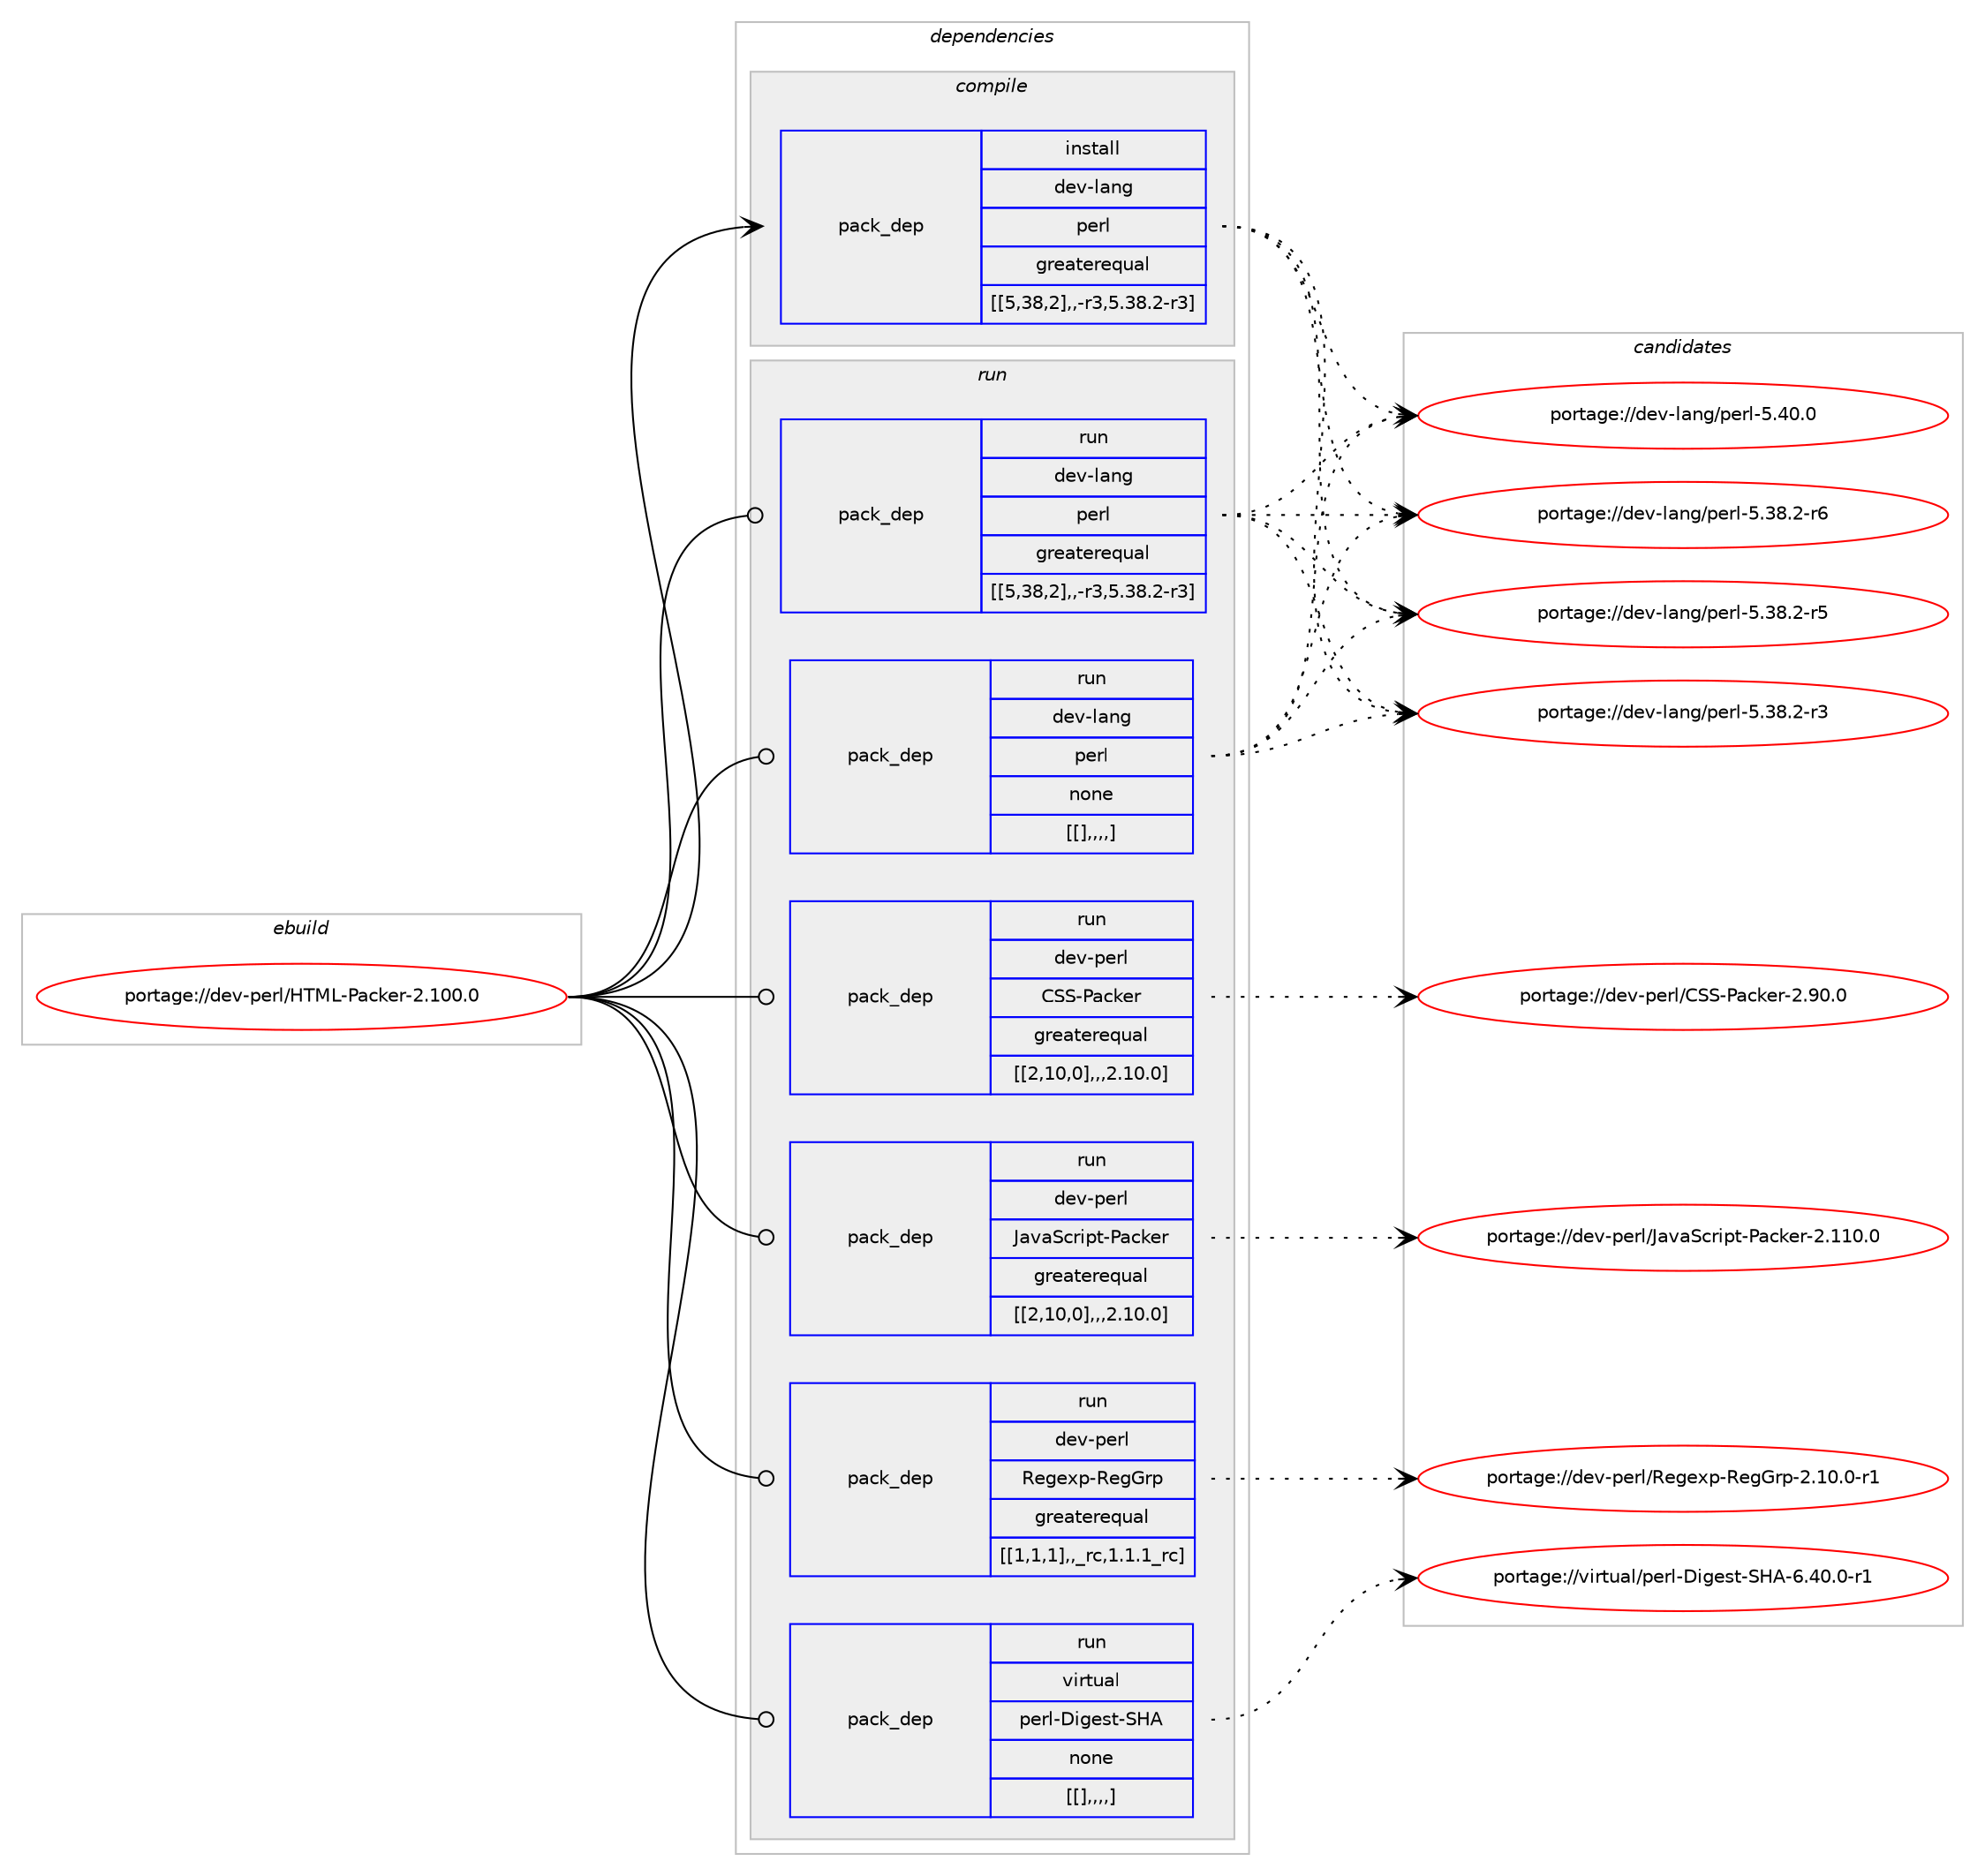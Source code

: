 digraph prolog {

# *************
# Graph options
# *************

newrank=true;
concentrate=true;
compound=true;
graph [rankdir=LR,fontname=Helvetica,fontsize=10,ranksep=1.5];#, ranksep=2.5, nodesep=0.2];
edge  [arrowhead=vee];
node  [fontname=Helvetica,fontsize=10];

# **********
# The ebuild
# **********

subgraph cluster_leftcol {
color=gray;
label=<<i>ebuild</i>>;
id [label="portage://dev-perl/HTML-Packer-2.100.0", color=red, width=4, href="../dev-perl/HTML-Packer-2.100.0.svg"];
}

# ****************
# The dependencies
# ****************

subgraph cluster_midcol {
color=gray;
label=<<i>dependencies</i>>;
subgraph cluster_compile {
fillcolor="#eeeeee";
style=filled;
label=<<i>compile</i>>;
subgraph pack100445 {
dependency132038 [label=<<TABLE BORDER="0" CELLBORDER="1" CELLSPACING="0" CELLPADDING="4" WIDTH="220"><TR><TD ROWSPAN="6" CELLPADDING="30">pack_dep</TD></TR><TR><TD WIDTH="110">install</TD></TR><TR><TD>dev-lang</TD></TR><TR><TD>perl</TD></TR><TR><TD>greaterequal</TD></TR><TR><TD>[[5,38,2],,-r3,5.38.2-r3]</TD></TR></TABLE>>, shape=none, color=blue];
}
id:e -> dependency132038:w [weight=20,style="solid",arrowhead="vee"];
}
subgraph cluster_compileandrun {
fillcolor="#eeeeee";
style=filled;
label=<<i>compile and run</i>>;
}
subgraph cluster_run {
fillcolor="#eeeeee";
style=filled;
label=<<i>run</i>>;
subgraph pack100446 {
dependency132039 [label=<<TABLE BORDER="0" CELLBORDER="1" CELLSPACING="0" CELLPADDING="4" WIDTH="220"><TR><TD ROWSPAN="6" CELLPADDING="30">pack_dep</TD></TR><TR><TD WIDTH="110">run</TD></TR><TR><TD>dev-lang</TD></TR><TR><TD>perl</TD></TR><TR><TD>greaterequal</TD></TR><TR><TD>[[5,38,2],,-r3,5.38.2-r3]</TD></TR></TABLE>>, shape=none, color=blue];
}
id:e -> dependency132039:w [weight=20,style="solid",arrowhead="odot"];
subgraph pack100447 {
dependency132040 [label=<<TABLE BORDER="0" CELLBORDER="1" CELLSPACING="0" CELLPADDING="4" WIDTH="220"><TR><TD ROWSPAN="6" CELLPADDING="30">pack_dep</TD></TR><TR><TD WIDTH="110">run</TD></TR><TR><TD>dev-lang</TD></TR><TR><TD>perl</TD></TR><TR><TD>none</TD></TR><TR><TD>[[],,,,]</TD></TR></TABLE>>, shape=none, color=blue];
}
id:e -> dependency132040:w [weight=20,style="solid",arrowhead="odot"];
subgraph pack100448 {
dependency132041 [label=<<TABLE BORDER="0" CELLBORDER="1" CELLSPACING="0" CELLPADDING="4" WIDTH="220"><TR><TD ROWSPAN="6" CELLPADDING="30">pack_dep</TD></TR><TR><TD WIDTH="110">run</TD></TR><TR><TD>dev-perl</TD></TR><TR><TD>CSS-Packer</TD></TR><TR><TD>greaterequal</TD></TR><TR><TD>[[2,10,0],,,2.10.0]</TD></TR></TABLE>>, shape=none, color=blue];
}
id:e -> dependency132041:w [weight=20,style="solid",arrowhead="odot"];
subgraph pack100449 {
dependency132042 [label=<<TABLE BORDER="0" CELLBORDER="1" CELLSPACING="0" CELLPADDING="4" WIDTH="220"><TR><TD ROWSPAN="6" CELLPADDING="30">pack_dep</TD></TR><TR><TD WIDTH="110">run</TD></TR><TR><TD>dev-perl</TD></TR><TR><TD>JavaScript-Packer</TD></TR><TR><TD>greaterequal</TD></TR><TR><TD>[[2,10,0],,,2.10.0]</TD></TR></TABLE>>, shape=none, color=blue];
}
id:e -> dependency132042:w [weight=20,style="solid",arrowhead="odot"];
subgraph pack100450 {
dependency132043 [label=<<TABLE BORDER="0" CELLBORDER="1" CELLSPACING="0" CELLPADDING="4" WIDTH="220"><TR><TD ROWSPAN="6" CELLPADDING="30">pack_dep</TD></TR><TR><TD WIDTH="110">run</TD></TR><TR><TD>dev-perl</TD></TR><TR><TD>Regexp-RegGrp</TD></TR><TR><TD>greaterequal</TD></TR><TR><TD>[[1,1,1],,_rc,1.1.1_rc]</TD></TR></TABLE>>, shape=none, color=blue];
}
id:e -> dependency132043:w [weight=20,style="solid",arrowhead="odot"];
subgraph pack100451 {
dependency132044 [label=<<TABLE BORDER="0" CELLBORDER="1" CELLSPACING="0" CELLPADDING="4" WIDTH="220"><TR><TD ROWSPAN="6" CELLPADDING="30">pack_dep</TD></TR><TR><TD WIDTH="110">run</TD></TR><TR><TD>virtual</TD></TR><TR><TD>perl-Digest-SHA</TD></TR><TR><TD>none</TD></TR><TR><TD>[[],,,,]</TD></TR></TABLE>>, shape=none, color=blue];
}
id:e -> dependency132044:w [weight=20,style="solid",arrowhead="odot"];
}
}

# **************
# The candidates
# **************

subgraph cluster_choices {
rank=same;
color=gray;
label=<<i>candidates</i>>;

subgraph choice100445 {
color=black;
nodesep=1;
choice10010111845108971101034711210111410845534652484648 [label="portage://dev-lang/perl-5.40.0", color=red, width=4,href="../dev-lang/perl-5.40.0.svg"];
choice100101118451089711010347112101114108455346515646504511454 [label="portage://dev-lang/perl-5.38.2-r6", color=red, width=4,href="../dev-lang/perl-5.38.2-r6.svg"];
choice100101118451089711010347112101114108455346515646504511453 [label="portage://dev-lang/perl-5.38.2-r5", color=red, width=4,href="../dev-lang/perl-5.38.2-r5.svg"];
choice100101118451089711010347112101114108455346515646504511451 [label="portage://dev-lang/perl-5.38.2-r3", color=red, width=4,href="../dev-lang/perl-5.38.2-r3.svg"];
dependency132038:e -> choice10010111845108971101034711210111410845534652484648:w [style=dotted,weight="100"];
dependency132038:e -> choice100101118451089711010347112101114108455346515646504511454:w [style=dotted,weight="100"];
dependency132038:e -> choice100101118451089711010347112101114108455346515646504511453:w [style=dotted,weight="100"];
dependency132038:e -> choice100101118451089711010347112101114108455346515646504511451:w [style=dotted,weight="100"];
}
subgraph choice100446 {
color=black;
nodesep=1;
choice10010111845108971101034711210111410845534652484648 [label="portage://dev-lang/perl-5.40.0", color=red, width=4,href="../dev-lang/perl-5.40.0.svg"];
choice100101118451089711010347112101114108455346515646504511454 [label="portage://dev-lang/perl-5.38.2-r6", color=red, width=4,href="../dev-lang/perl-5.38.2-r6.svg"];
choice100101118451089711010347112101114108455346515646504511453 [label="portage://dev-lang/perl-5.38.2-r5", color=red, width=4,href="../dev-lang/perl-5.38.2-r5.svg"];
choice100101118451089711010347112101114108455346515646504511451 [label="portage://dev-lang/perl-5.38.2-r3", color=red, width=4,href="../dev-lang/perl-5.38.2-r3.svg"];
dependency132039:e -> choice10010111845108971101034711210111410845534652484648:w [style=dotted,weight="100"];
dependency132039:e -> choice100101118451089711010347112101114108455346515646504511454:w [style=dotted,weight="100"];
dependency132039:e -> choice100101118451089711010347112101114108455346515646504511453:w [style=dotted,weight="100"];
dependency132039:e -> choice100101118451089711010347112101114108455346515646504511451:w [style=dotted,weight="100"];
}
subgraph choice100447 {
color=black;
nodesep=1;
choice10010111845108971101034711210111410845534652484648 [label="portage://dev-lang/perl-5.40.0", color=red, width=4,href="../dev-lang/perl-5.40.0.svg"];
choice100101118451089711010347112101114108455346515646504511454 [label="portage://dev-lang/perl-5.38.2-r6", color=red, width=4,href="../dev-lang/perl-5.38.2-r6.svg"];
choice100101118451089711010347112101114108455346515646504511453 [label="portage://dev-lang/perl-5.38.2-r5", color=red, width=4,href="../dev-lang/perl-5.38.2-r5.svg"];
choice100101118451089711010347112101114108455346515646504511451 [label="portage://dev-lang/perl-5.38.2-r3", color=red, width=4,href="../dev-lang/perl-5.38.2-r3.svg"];
dependency132040:e -> choice10010111845108971101034711210111410845534652484648:w [style=dotted,weight="100"];
dependency132040:e -> choice100101118451089711010347112101114108455346515646504511454:w [style=dotted,weight="100"];
dependency132040:e -> choice100101118451089711010347112101114108455346515646504511453:w [style=dotted,weight="100"];
dependency132040:e -> choice100101118451089711010347112101114108455346515646504511451:w [style=dotted,weight="100"];
}
subgraph choice100448 {
color=black;
nodesep=1;
choice10010111845112101114108476783834580979910710111445504657484648 [label="portage://dev-perl/CSS-Packer-2.90.0", color=red, width=4,href="../dev-perl/CSS-Packer-2.90.0.svg"];
dependency132041:e -> choice10010111845112101114108476783834580979910710111445504657484648:w [style=dotted,weight="100"];
}
subgraph choice100449 {
color=black;
nodesep=1;
choice10010111845112101114108477497118978399114105112116458097991071011144550464949484648 [label="portage://dev-perl/JavaScript-Packer-2.110.0", color=red, width=4,href="../dev-perl/JavaScript-Packer-2.110.0.svg"];
dependency132042:e -> choice10010111845112101114108477497118978399114105112116458097991071011144550464949484648:w [style=dotted,weight="100"];
}
subgraph choice100450 {
color=black;
nodesep=1;
choice100101118451121011141084782101103101120112458210110371114112455046494846484511449 [label="portage://dev-perl/Regexp-RegGrp-2.10.0-r1", color=red, width=4,href="../dev-perl/Regexp-RegGrp-2.10.0-r1.svg"];
dependency132043:e -> choice100101118451121011141084782101103101120112458210110371114112455046494846484511449:w [style=dotted,weight="100"];
}
subgraph choice100451 {
color=black;
nodesep=1;
choice1181051141161179710847112101114108456810510310111511645837265455446524846484511449 [label="portage://virtual/perl-Digest-SHA-6.40.0-r1", color=red, width=4,href="../virtual/perl-Digest-SHA-6.40.0-r1.svg"];
dependency132044:e -> choice1181051141161179710847112101114108456810510310111511645837265455446524846484511449:w [style=dotted,weight="100"];
}
}

}
